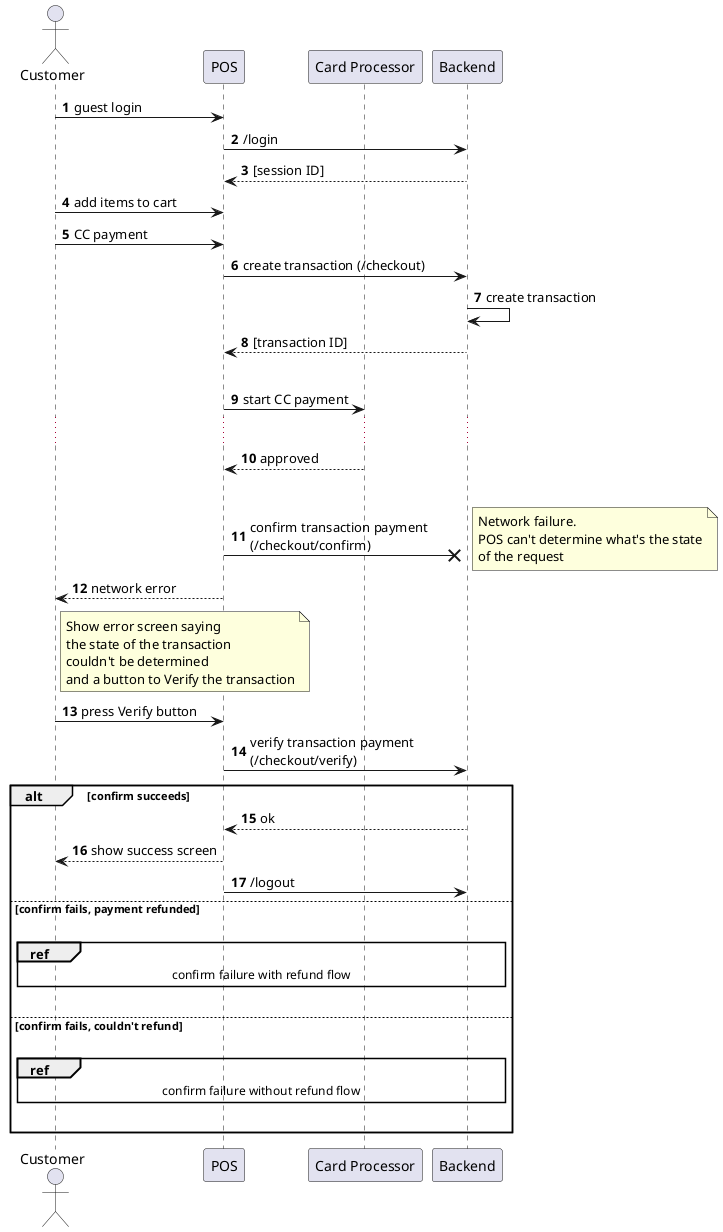 @startuml

autonumber
actor Customer as CUS
participant POS
participant "Card Processor" as CP
participant Backend as BE

CUS -> POS : guest login
POS -> BE : /login
BE --> POS : [session ID]
CUS -> POS : add items to cart
CUS -> POS : CC payment
POS -> BE : create transaction (/checkout)
BE -> BE : create transaction
BE --> POS : [transaction ID]
|||
POS -> CP : start CC payment
...
return approved
|||
POS ->X BE: confirm transaction payment \n(/checkout/confirm)
note right: Network failure.\nPOS can't determine what's the state\nof the request 
POS --> CUS: network error
note right of CUS: Show error screen saying\nthe state of the transaction\ncouldn't be determined\nand a button to Verify the transaction
CUS -> POS : press Verify button
POS -> BE : verify transaction payment\n(/checkout/verify)
alt confirm succeeds
    BE --> POS: ok
    POS --> CUS: show success screen
    POS -> BE: /logout
else confirm fails, payment refunded
    |||
    ref over CUS, BE: confirm failure with refund flow
     |||
else confirm fails, couldn't refund
    |||
    ref over CUS, BE: confirm failure without refund flow    
    |||
end

@enduml
